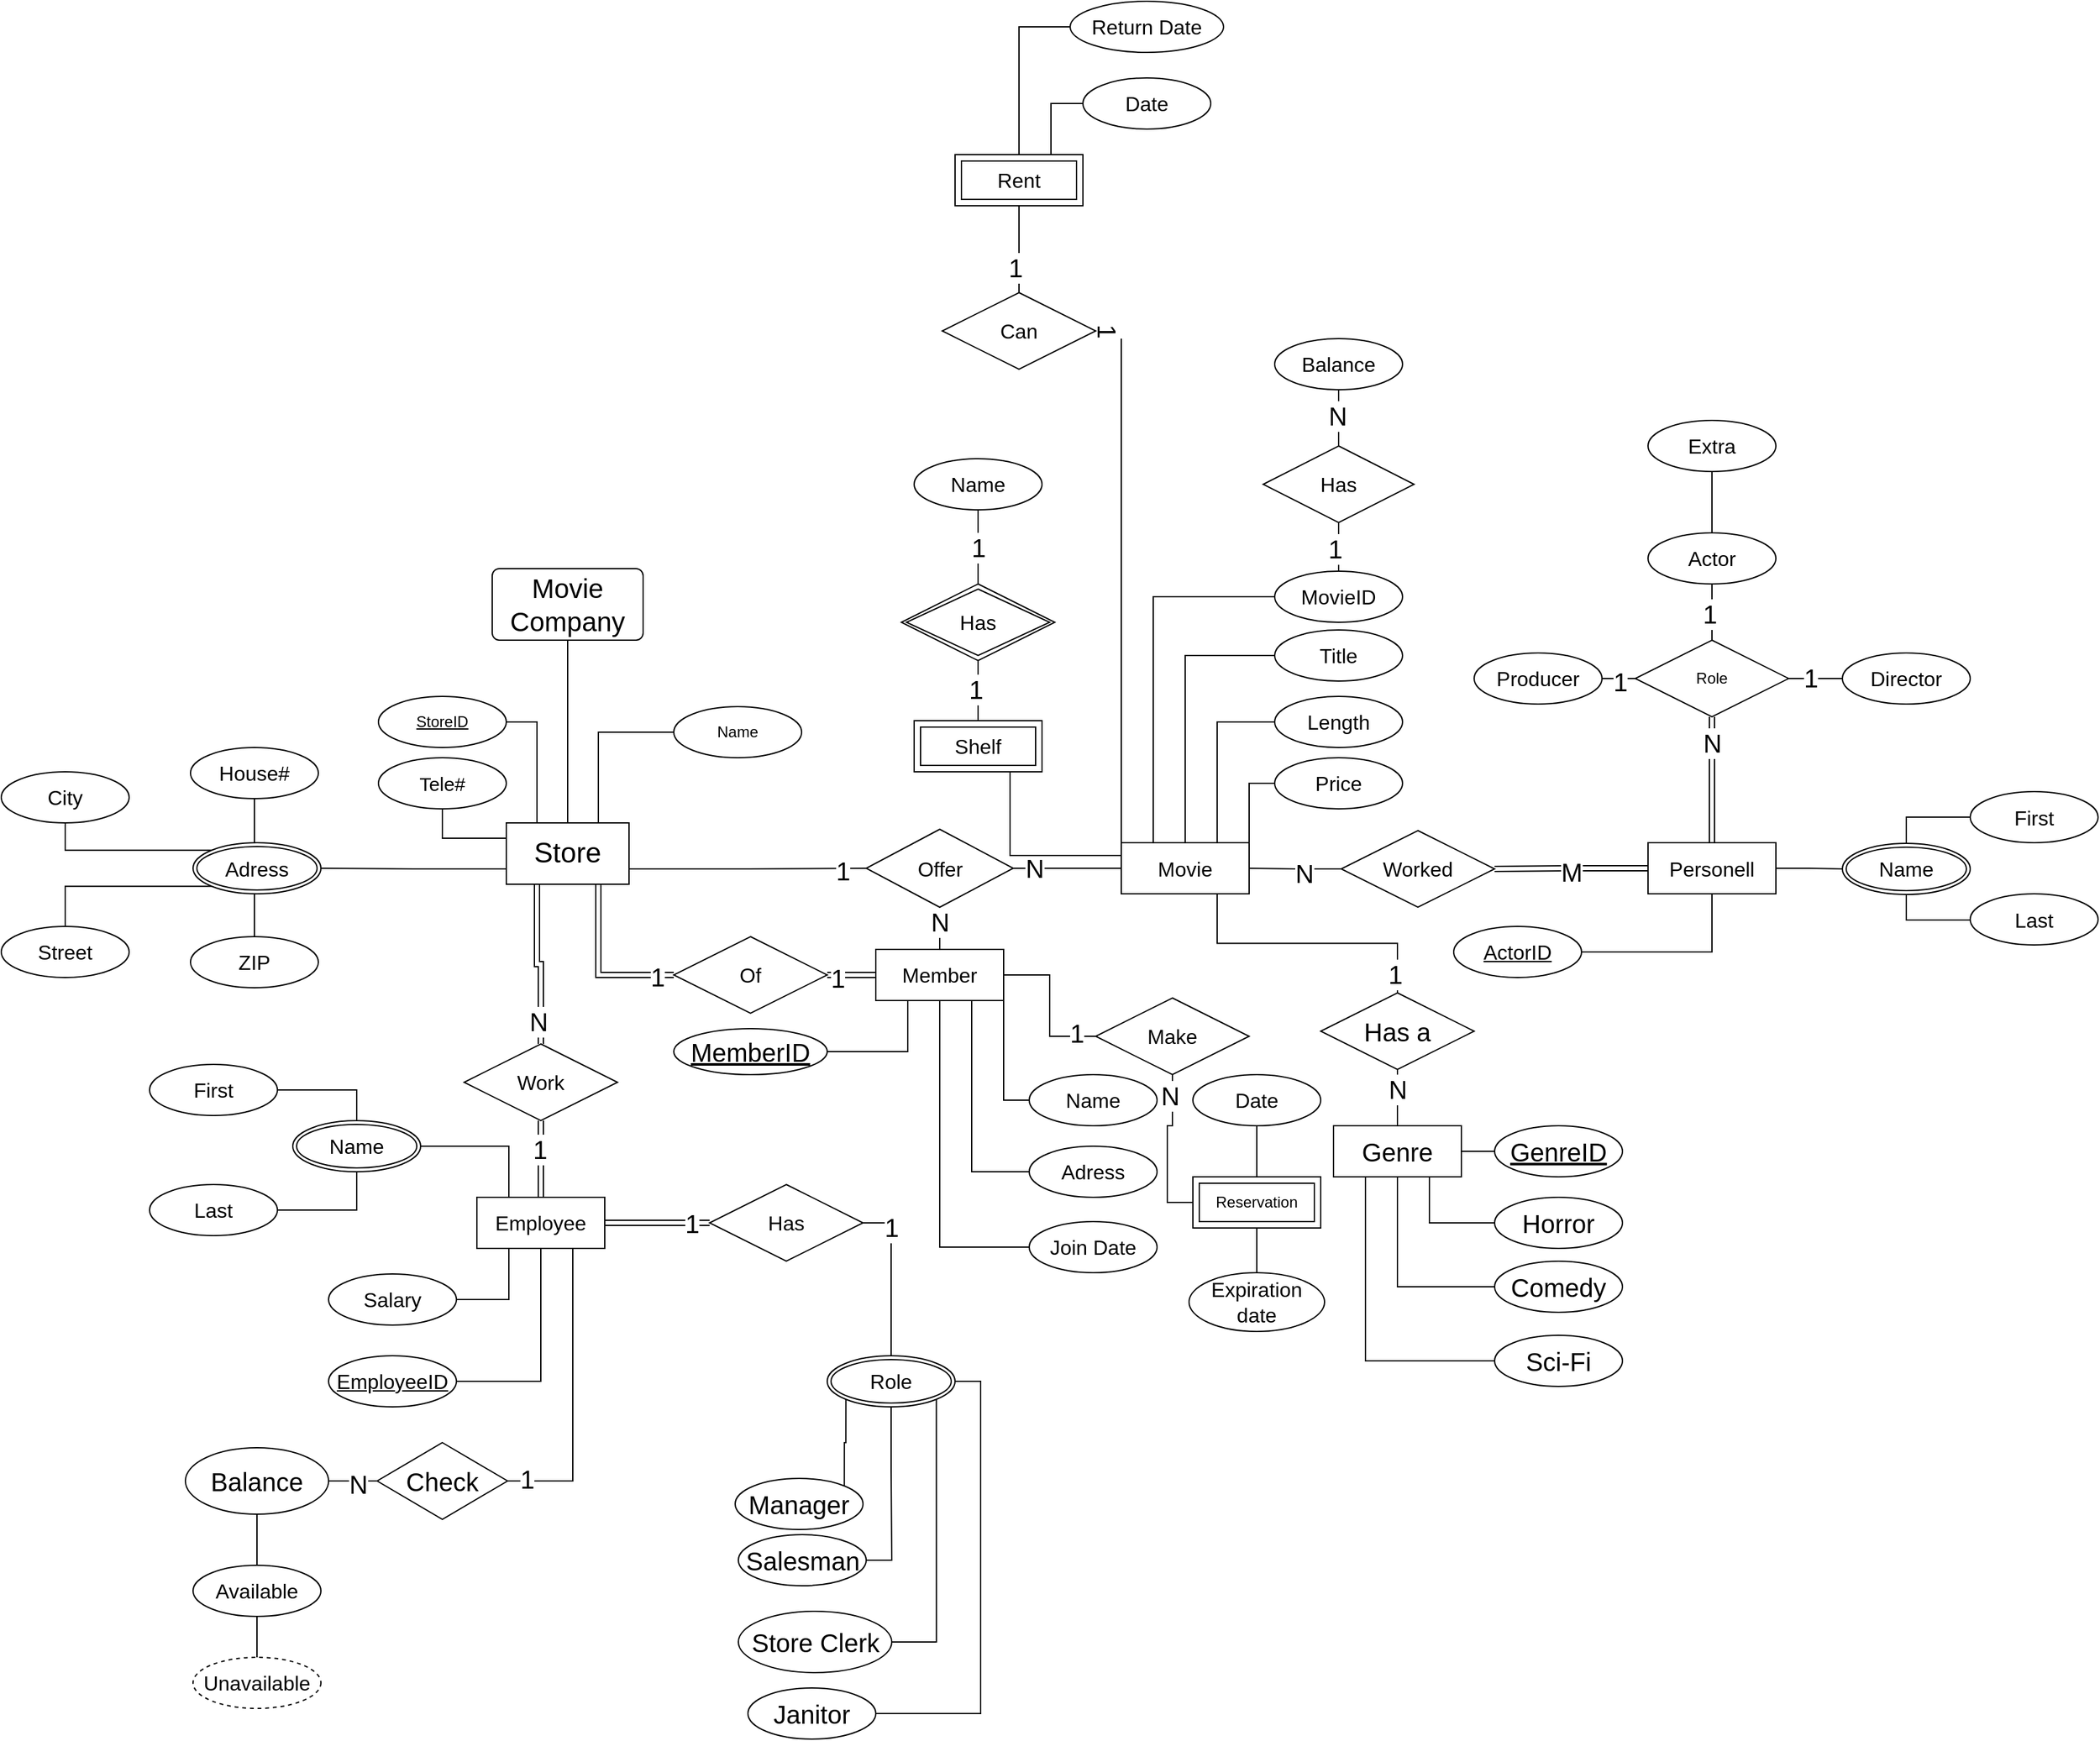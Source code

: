 <mxfile version="28.2.0">
  <diagram name="Sida-1" id="f8w5I-yGZrrWHKU5yhE_">
    <mxGraphModel dx="2564" dy="2199" grid="1" gridSize="12" guides="1" tooltips="1" connect="1" arrows="1" fold="1" page="1" pageScale="1" pageWidth="827" pageHeight="1169" math="0" shadow="0">
      <root>
        <mxCell id="0" />
        <mxCell id="1" parent="0" />
        <mxCell id="-gFtQ6SPpKlM3vbzV3f1-65" style="edgeStyle=orthogonalEdgeStyle;rounded=0;orthogonalLoop=1;jettySize=auto;html=1;exitX=0.5;exitY=1;exitDx=0;exitDy=0;entryX=0.5;entryY=0;entryDx=0;entryDy=0;endArrow=none;endFill=0;" edge="1" parent="1" source="-gFtQ6SPpKlM3vbzV3f1-1" target="-gFtQ6SPpKlM3vbzV3f1-2">
          <mxGeometry relative="1" as="geometry" />
        </mxCell>
        <mxCell id="-gFtQ6SPpKlM3vbzV3f1-1" value="&lt;font style=&quot;font-size: 21px;&quot;&gt;Movie&lt;br&gt;Company&lt;/font&gt;" style="rounded=1;arcSize=10;whiteSpace=wrap;html=1;align=center;" vertex="1" parent="1">
          <mxGeometry x="204" y="-12" width="118" height="56" as="geometry" />
        </mxCell>
        <mxCell id="-gFtQ6SPpKlM3vbzV3f1-5" style="edgeStyle=orthogonalEdgeStyle;rounded=0;orthogonalLoop=1;jettySize=auto;html=1;exitX=0.5;exitY=0;exitDx=0;exitDy=0;entryX=0.5;entryY=0;entryDx=0;entryDy=0;endArrow=none;endFill=0;" edge="1" parent="1" source="-gFtQ6SPpKlM3vbzV3f1-2" target="-gFtQ6SPpKlM3vbzV3f1-2">
          <mxGeometry relative="1" as="geometry" />
        </mxCell>
        <mxCell id="-gFtQ6SPpKlM3vbzV3f1-67" style="edgeStyle=orthogonalEdgeStyle;rounded=0;orthogonalLoop=1;jettySize=auto;html=1;exitX=0.75;exitY=0;exitDx=0;exitDy=0;entryX=0;entryY=0.5;entryDx=0;entryDy=0;endArrow=none;endFill=0;" edge="1" parent="1" source="-gFtQ6SPpKlM3vbzV3f1-2" target="-gFtQ6SPpKlM3vbzV3f1-14">
          <mxGeometry relative="1" as="geometry" />
        </mxCell>
        <mxCell id="-gFtQ6SPpKlM3vbzV3f1-71" style="edgeStyle=orthogonalEdgeStyle;rounded=0;orthogonalLoop=1;jettySize=auto;html=1;exitX=1;exitY=0.75;exitDx=0;exitDy=0;entryX=0;entryY=0.5;entryDx=0;entryDy=0;endArrow=none;endFill=0;" edge="1" parent="1" source="-gFtQ6SPpKlM3vbzV3f1-2" target="-gFtQ6SPpKlM3vbzV3f1-72">
          <mxGeometry relative="1" as="geometry">
            <mxPoint x="516" y="216.529" as="targetPoint" />
          </mxGeometry>
        </mxCell>
        <mxCell id="-gFtQ6SPpKlM3vbzV3f1-113" value="1" style="edgeLabel;html=1;align=center;verticalAlign=middle;resizable=0;points=[];fontSize=20;" vertex="1" connectable="0" parent="-gFtQ6SPpKlM3vbzV3f1-71">
          <mxGeometry x="0.524" y="-1" relative="1" as="geometry">
            <mxPoint x="26" as="offset" />
          </mxGeometry>
        </mxCell>
        <mxCell id="-gFtQ6SPpKlM3vbzV3f1-76" style="edgeStyle=orthogonalEdgeStyle;rounded=0;orthogonalLoop=1;jettySize=auto;html=1;exitX=0;exitY=0.25;exitDx=0;exitDy=0;entryX=0.5;entryY=1;entryDx=0;entryDy=0;endArrow=none;endFill=0;" edge="1" parent="1" source="-gFtQ6SPpKlM3vbzV3f1-2" target="-gFtQ6SPpKlM3vbzV3f1-7">
          <mxGeometry relative="1" as="geometry" />
        </mxCell>
        <mxCell id="-gFtQ6SPpKlM3vbzV3f1-77" style="edgeStyle=orthogonalEdgeStyle;rounded=0;orthogonalLoop=1;jettySize=auto;html=1;exitX=0.25;exitY=0;exitDx=0;exitDy=0;entryX=1;entryY=0.5;entryDx=0;entryDy=0;endArrow=none;endFill=0;" edge="1" parent="1" source="-gFtQ6SPpKlM3vbzV3f1-2" target="-gFtQ6SPpKlM3vbzV3f1-15">
          <mxGeometry relative="1" as="geometry" />
        </mxCell>
        <mxCell id="-gFtQ6SPpKlM3vbzV3f1-351" style="edgeStyle=orthogonalEdgeStyle;rounded=0;orthogonalLoop=1;jettySize=auto;html=1;exitX=0;exitY=0.75;exitDx=0;exitDy=0;entryX=1;entryY=0.5;entryDx=0;entryDy=0;endArrow=none;endFill=0;" edge="1" parent="1" source="-gFtQ6SPpKlM3vbzV3f1-2" target="-gFtQ6SPpKlM3vbzV3f1-349">
          <mxGeometry relative="1" as="geometry" />
        </mxCell>
        <mxCell id="-gFtQ6SPpKlM3vbzV3f1-2" value="&lt;font style=&quot;font-size: 22px;&quot;&gt;Store&lt;/font&gt;" style="whiteSpace=wrap;html=1;align=center;" vertex="1" parent="1">
          <mxGeometry x="215" y="187" width="96" height="48" as="geometry" />
        </mxCell>
        <mxCell id="-gFtQ6SPpKlM3vbzV3f1-7" value="&lt;font style=&quot;font-size: 15px;&quot;&gt;Tele#&lt;/font&gt;" style="ellipse;whiteSpace=wrap;html=1;align=center;" vertex="1" parent="1">
          <mxGeometry x="115" y="136" width="100" height="40" as="geometry" />
        </mxCell>
        <mxCell id="-gFtQ6SPpKlM3vbzV3f1-14" value="Name" style="ellipse;whiteSpace=wrap;html=1;align=center;" vertex="1" parent="1">
          <mxGeometry x="346" y="96" width="100" height="40" as="geometry" />
        </mxCell>
        <mxCell id="-gFtQ6SPpKlM3vbzV3f1-15" value="&lt;u&gt;StoreID&lt;/u&gt;" style="ellipse;whiteSpace=wrap;html=1;align=center;" vertex="1" parent="1">
          <mxGeometry x="115" y="88" width="100" height="40" as="geometry" />
        </mxCell>
        <mxCell id="-gFtQ6SPpKlM3vbzV3f1-18" value="&lt;font style=&quot;font-size: 16px;&quot;&gt;Street&lt;/font&gt;" style="ellipse;whiteSpace=wrap;html=1;align=center;" vertex="1" parent="1">
          <mxGeometry x="-180" y="268" width="100" height="40" as="geometry" />
        </mxCell>
        <mxCell id="-gFtQ6SPpKlM3vbzV3f1-19" value="&lt;font style=&quot;font-size: 16px;&quot;&gt;City&lt;/font&gt;" style="ellipse;whiteSpace=wrap;html=1;align=center;" vertex="1" parent="1">
          <mxGeometry x="-180" y="147" width="100" height="40" as="geometry" />
        </mxCell>
        <mxCell id="-gFtQ6SPpKlM3vbzV3f1-28" value="&lt;font style=&quot;font-size: 16px;&quot;&gt;House#&lt;/font&gt;" style="ellipse;whiteSpace=wrap;html=1;align=center;" vertex="1" parent="1">
          <mxGeometry x="-32" y="128" width="100" height="40" as="geometry" />
        </mxCell>
        <mxCell id="-gFtQ6SPpKlM3vbzV3f1-31" value="&lt;font style=&quot;font-size: 16px;&quot;&gt;ZIP&lt;/font&gt;" style="ellipse;whiteSpace=wrap;html=1;align=center;" vertex="1" parent="1">
          <mxGeometry x="-32" y="276" width="100" height="40" as="geometry" />
        </mxCell>
        <mxCell id="-gFtQ6SPpKlM3vbzV3f1-51" style="edgeStyle=orthogonalEdgeStyle;rounded=0;orthogonalLoop=1;jettySize=auto;html=1;exitX=0.5;exitY=1;exitDx=0;exitDy=0;entryX=1;entryY=0.5;entryDx=0;entryDy=0;endArrow=none;endFill=0;" edge="1" parent="1" source="-gFtQ6SPpKlM3vbzV3f1-33" target="-gFtQ6SPpKlM3vbzV3f1-38">
          <mxGeometry relative="1" as="geometry" />
        </mxCell>
        <mxCell id="-gFtQ6SPpKlM3vbzV3f1-52" style="edgeStyle=orthogonalEdgeStyle;rounded=0;orthogonalLoop=1;jettySize=auto;html=1;exitX=0.25;exitY=1;exitDx=0;exitDy=0;entryX=1;entryY=0.5;entryDx=0;entryDy=0;endArrow=none;endFill=0;" edge="1" parent="1" source="-gFtQ6SPpKlM3vbzV3f1-33" target="-gFtQ6SPpKlM3vbzV3f1-46">
          <mxGeometry relative="1" as="geometry" />
        </mxCell>
        <mxCell id="-gFtQ6SPpKlM3vbzV3f1-55" style="edgeStyle=orthogonalEdgeStyle;rounded=0;orthogonalLoop=1;jettySize=auto;html=1;exitX=0.5;exitY=0;exitDx=0;exitDy=0;entryX=0.5;entryY=1;entryDx=0;entryDy=0;endArrow=none;endFill=0;shape=link;" edge="1" parent="1" source="-gFtQ6SPpKlM3vbzV3f1-33" target="-gFtQ6SPpKlM3vbzV3f1-35">
          <mxGeometry relative="1" as="geometry" />
        </mxCell>
        <mxCell id="-gFtQ6SPpKlM3vbzV3f1-81" value="1" style="edgeLabel;html=1;align=center;verticalAlign=middle;resizable=0;points=[];fontSize=20;" vertex="1" connectable="0" parent="-gFtQ6SPpKlM3vbzV3f1-55">
          <mxGeometry x="-0.126" y="1" relative="1" as="geometry">
            <mxPoint y="-12" as="offset" />
          </mxGeometry>
        </mxCell>
        <mxCell id="-gFtQ6SPpKlM3vbzV3f1-161" style="edgeStyle=orthogonalEdgeStyle;rounded=0;orthogonalLoop=1;jettySize=auto;html=1;exitX=1;exitY=0.5;exitDx=0;exitDy=0;entryX=0;entryY=0.5;entryDx=0;entryDy=0;endArrow=none;endFill=0;shape=link;" edge="1" parent="1" source="-gFtQ6SPpKlM3vbzV3f1-33" target="-gFtQ6SPpKlM3vbzV3f1-160">
          <mxGeometry relative="1" as="geometry" />
        </mxCell>
        <mxCell id="-gFtQ6SPpKlM3vbzV3f1-162" value="1" style="edgeLabel;html=1;align=center;verticalAlign=middle;resizable=0;points=[];fontSize=20;" vertex="1" connectable="0" parent="-gFtQ6SPpKlM3vbzV3f1-161">
          <mxGeometry x="-0.138" relative="1" as="geometry">
            <mxPoint x="32" as="offset" />
          </mxGeometry>
        </mxCell>
        <mxCell id="-gFtQ6SPpKlM3vbzV3f1-275" style="edgeStyle=orthogonalEdgeStyle;rounded=0;orthogonalLoop=1;jettySize=auto;html=1;exitX=0.75;exitY=1;exitDx=0;exitDy=0;entryX=1;entryY=0.5;entryDx=0;entryDy=0;endArrow=none;endFill=0;" edge="1" parent="1" source="-gFtQ6SPpKlM3vbzV3f1-33" target="-gFtQ6SPpKlM3vbzV3f1-251">
          <mxGeometry relative="1" as="geometry" />
        </mxCell>
        <mxCell id="-gFtQ6SPpKlM3vbzV3f1-277" value="&lt;font style=&quot;font-size: 20px;&quot;&gt;1&lt;/font&gt;" style="edgeLabel;html=1;align=center;verticalAlign=middle;resizable=0;points=[];" vertex="1" connectable="0" parent="-gFtQ6SPpKlM3vbzV3f1-275">
          <mxGeometry x="0.736" y="-2" relative="1" as="geometry">
            <mxPoint x="-16" as="offset" />
          </mxGeometry>
        </mxCell>
        <mxCell id="-gFtQ6SPpKlM3vbzV3f1-363" style="edgeStyle=orthogonalEdgeStyle;rounded=0;orthogonalLoop=1;jettySize=auto;html=1;exitX=0.25;exitY=0;exitDx=0;exitDy=0;entryX=1;entryY=0.5;entryDx=0;entryDy=0;endArrow=none;endFill=0;" edge="1" parent="1" source="-gFtQ6SPpKlM3vbzV3f1-33" target="-gFtQ6SPpKlM3vbzV3f1-361">
          <mxGeometry relative="1" as="geometry" />
        </mxCell>
        <mxCell id="-gFtQ6SPpKlM3vbzV3f1-33" value="&lt;font style=&quot;font-size: 16px;&quot;&gt;Employee&lt;/font&gt;" style="whiteSpace=wrap;html=1;align=center;" vertex="1" parent="1">
          <mxGeometry x="192" y="480" width="100" height="40" as="geometry" />
        </mxCell>
        <mxCell id="-gFtQ6SPpKlM3vbzV3f1-56" style="edgeStyle=orthogonalEdgeStyle;rounded=0;orthogonalLoop=1;jettySize=auto;html=1;exitX=0.5;exitY=0;exitDx=0;exitDy=0;entryX=0.25;entryY=1;entryDx=0;entryDy=0;endArrow=none;endFill=0;shape=link;" edge="1" parent="1" source="-gFtQ6SPpKlM3vbzV3f1-35" target="-gFtQ6SPpKlM3vbzV3f1-2">
          <mxGeometry relative="1" as="geometry" />
        </mxCell>
        <mxCell id="-gFtQ6SPpKlM3vbzV3f1-80" value="&lt;font style=&quot;font-size: 20px;&quot;&gt;N&lt;/font&gt;" style="edgeLabel;html=1;align=center;verticalAlign=middle;resizable=0;points=[];" vertex="1" connectable="0" parent="-gFtQ6SPpKlM3vbzV3f1-56">
          <mxGeometry x="0.178" y="-1" relative="1" as="geometry">
            <mxPoint y="54" as="offset" />
          </mxGeometry>
        </mxCell>
        <mxCell id="-gFtQ6SPpKlM3vbzV3f1-35" value="&lt;font style=&quot;font-size: 16px;&quot;&gt;Work&lt;/font&gt;" style="shape=rhombus;perimeter=rhombusPerimeter;whiteSpace=wrap;html=1;align=center;" vertex="1" parent="1">
          <mxGeometry x="182" y="360" width="120" height="60" as="geometry" />
        </mxCell>
        <mxCell id="-gFtQ6SPpKlM3vbzV3f1-38" value="&lt;font style=&quot;font-size: 16px;&quot;&gt;&lt;u&gt;EmployeeID&lt;/u&gt;&lt;/font&gt;" style="ellipse;whiteSpace=wrap;html=1;align=center;" vertex="1" parent="1">
          <mxGeometry x="76" y="604" width="100" height="40" as="geometry" />
        </mxCell>
        <mxCell id="-gFtQ6SPpKlM3vbzV3f1-42" value="&lt;font style=&quot;font-size: 16px;&quot;&gt;First&lt;/font&gt;" style="ellipse;whiteSpace=wrap;html=1;align=center;" vertex="1" parent="1">
          <mxGeometry x="-64" y="376" width="100" height="40" as="geometry" />
        </mxCell>
        <mxCell id="-gFtQ6SPpKlM3vbzV3f1-44" value="&lt;font style=&quot;font-size: 16px;&quot;&gt;Last&lt;/font&gt;" style="ellipse;whiteSpace=wrap;html=1;align=center;" vertex="1" parent="1">
          <mxGeometry x="-64" y="470" width="100" height="40" as="geometry" />
        </mxCell>
        <mxCell id="-gFtQ6SPpKlM3vbzV3f1-46" value="&lt;font style=&quot;font-size: 16px;&quot;&gt;Salary&lt;/font&gt;" style="ellipse;whiteSpace=wrap;html=1;align=center;" vertex="1" parent="1">
          <mxGeometry x="76" y="540" width="100" height="40" as="geometry" />
        </mxCell>
        <mxCell id="-gFtQ6SPpKlM3vbzV3f1-59" style="edgeStyle=orthogonalEdgeStyle;rounded=0;orthogonalLoop=1;jettySize=auto;html=1;exitX=0;exitY=0.5;exitDx=0;exitDy=0;entryX=0.75;entryY=1;entryDx=0;entryDy=0;endArrow=none;endFill=0;shape=link;" edge="1" parent="1" source="-gFtQ6SPpKlM3vbzV3f1-57" target="-gFtQ6SPpKlM3vbzV3f1-2">
          <mxGeometry relative="1" as="geometry" />
        </mxCell>
        <mxCell id="-gFtQ6SPpKlM3vbzV3f1-63" value="1" style="edgeLabel;html=1;align=center;verticalAlign=middle;resizable=0;points=[];fontSize=20;" vertex="1" connectable="0" parent="-gFtQ6SPpKlM3vbzV3f1-59">
          <mxGeometry x="-0.798" y="1" relative="1" as="geometry">
            <mxPoint as="offset" />
          </mxGeometry>
        </mxCell>
        <mxCell id="-gFtQ6SPpKlM3vbzV3f1-57" value="&lt;font style=&quot;font-size: 16px;&quot;&gt;Of&lt;/font&gt;" style="shape=rhombus;perimeter=rhombusPerimeter;whiteSpace=wrap;html=1;align=center;" vertex="1" parent="1">
          <mxGeometry x="346" y="276" width="120" height="60" as="geometry" />
        </mxCell>
        <mxCell id="-gFtQ6SPpKlM3vbzV3f1-84" style="edgeStyle=orthogonalEdgeStyle;rounded=0;orthogonalLoop=1;jettySize=auto;html=1;exitX=0;exitY=0.5;exitDx=0;exitDy=0;entryX=1;entryY=0.5;entryDx=0;entryDy=0;endArrow=none;endFill=0;shape=link;" edge="1" parent="1" source="-gFtQ6SPpKlM3vbzV3f1-60" target="-gFtQ6SPpKlM3vbzV3f1-57">
          <mxGeometry relative="1" as="geometry" />
        </mxCell>
        <mxCell id="-gFtQ6SPpKlM3vbzV3f1-90" value="1" style="edgeLabel;html=1;align=center;verticalAlign=middle;resizable=0;points=[];fontSize=20;" vertex="1" connectable="0" parent="-gFtQ6SPpKlM3vbzV3f1-84">
          <mxGeometry x="0.64" y="2" relative="1" as="geometry">
            <mxPoint x="1" as="offset" />
          </mxGeometry>
        </mxCell>
        <mxCell id="-gFtQ6SPpKlM3vbzV3f1-292" style="edgeStyle=orthogonalEdgeStyle;rounded=0;orthogonalLoop=1;jettySize=auto;html=1;exitX=0.25;exitY=1;exitDx=0;exitDy=0;entryX=1;entryY=0.5;entryDx=0;entryDy=0;endArrow=none;endFill=0;" edge="1" parent="1" source="-gFtQ6SPpKlM3vbzV3f1-60" target="-gFtQ6SPpKlM3vbzV3f1-178">
          <mxGeometry relative="1" as="geometry" />
        </mxCell>
        <mxCell id="-gFtQ6SPpKlM3vbzV3f1-315" style="edgeStyle=orthogonalEdgeStyle;rounded=0;orthogonalLoop=1;jettySize=auto;html=1;exitX=1;exitY=0.5;exitDx=0;exitDy=0;entryX=0;entryY=0.5;entryDx=0;entryDy=0;endArrow=none;endFill=0;" edge="1" parent="1" source="-gFtQ6SPpKlM3vbzV3f1-60" target="-gFtQ6SPpKlM3vbzV3f1-300">
          <mxGeometry relative="1" as="geometry" />
        </mxCell>
        <mxCell id="-gFtQ6SPpKlM3vbzV3f1-318" value="&lt;font style=&quot;font-size: 20px;&quot;&gt;1&lt;/font&gt;" style="edgeLabel;html=1;align=center;verticalAlign=middle;resizable=0;points=[];" vertex="1" connectable="0" parent="-gFtQ6SPpKlM3vbzV3f1-315">
          <mxGeometry x="-0.18" y="3" relative="1" as="geometry">
            <mxPoint x="18" y="32" as="offset" />
          </mxGeometry>
        </mxCell>
        <mxCell id="-gFtQ6SPpKlM3vbzV3f1-324" style="edgeStyle=orthogonalEdgeStyle;rounded=0;orthogonalLoop=1;jettySize=auto;html=1;exitX=1;exitY=1;exitDx=0;exitDy=0;entryX=0;entryY=0.5;entryDx=0;entryDy=0;endArrow=none;endFill=0;" edge="1" parent="1" source="-gFtQ6SPpKlM3vbzV3f1-60" target="-gFtQ6SPpKlM3vbzV3f1-320">
          <mxGeometry relative="1" as="geometry" />
        </mxCell>
        <mxCell id="-gFtQ6SPpKlM3vbzV3f1-327" style="edgeStyle=orthogonalEdgeStyle;rounded=0;orthogonalLoop=1;jettySize=auto;html=1;exitX=0.75;exitY=1;exitDx=0;exitDy=0;entryX=0;entryY=0.5;entryDx=0;entryDy=0;endArrow=none;endFill=0;" edge="1" parent="1" source="-gFtQ6SPpKlM3vbzV3f1-60" target="-gFtQ6SPpKlM3vbzV3f1-325">
          <mxGeometry relative="1" as="geometry" />
        </mxCell>
        <mxCell id="-gFtQ6SPpKlM3vbzV3f1-329" style="edgeStyle=orthogonalEdgeStyle;rounded=0;orthogonalLoop=1;jettySize=auto;html=1;exitX=0.5;exitY=1;exitDx=0;exitDy=0;entryX=0;entryY=0.5;entryDx=0;entryDy=0;endArrow=none;endFill=0;" edge="1" parent="1" source="-gFtQ6SPpKlM3vbzV3f1-60" target="-gFtQ6SPpKlM3vbzV3f1-328">
          <mxGeometry relative="1" as="geometry" />
        </mxCell>
        <mxCell id="-gFtQ6SPpKlM3vbzV3f1-60" value="&lt;font style=&quot;font-size: 16px;&quot;&gt;Member&lt;/font&gt;" style="whiteSpace=wrap;html=1;align=center;" vertex="1" parent="1">
          <mxGeometry x="504" y="286" width="100" height="40" as="geometry" />
        </mxCell>
        <mxCell id="-gFtQ6SPpKlM3vbzV3f1-93" style="edgeStyle=orthogonalEdgeStyle;rounded=0;orthogonalLoop=1;jettySize=auto;html=1;exitX=1;exitY=0.5;exitDx=0;exitDy=0;entryX=0;entryY=0.5;entryDx=0;entryDy=0;endArrow=none;endFill=0;" edge="1" parent="1" source="-gFtQ6SPpKlM3vbzV3f1-72" target="-gFtQ6SPpKlM3vbzV3f1-73">
          <mxGeometry relative="1" as="geometry" />
        </mxCell>
        <mxCell id="-gFtQ6SPpKlM3vbzV3f1-111" value="N" style="edgeLabel;html=1;align=center;verticalAlign=middle;resizable=0;points=[];fontSize=20;" vertex="1" connectable="0" parent="-gFtQ6SPpKlM3vbzV3f1-93">
          <mxGeometry x="-0.156" y="1" relative="1" as="geometry">
            <mxPoint x="-19" as="offset" />
          </mxGeometry>
        </mxCell>
        <mxCell id="-gFtQ6SPpKlM3vbzV3f1-94" style="edgeStyle=orthogonalEdgeStyle;rounded=0;orthogonalLoop=1;jettySize=auto;html=1;exitX=0.5;exitY=1;exitDx=0;exitDy=0;entryX=0.5;entryY=0;entryDx=0;entryDy=0;endArrow=none;endFill=0;" edge="1" parent="1" source="-gFtQ6SPpKlM3vbzV3f1-72" target="-gFtQ6SPpKlM3vbzV3f1-60">
          <mxGeometry relative="1" as="geometry" />
        </mxCell>
        <mxCell id="-gFtQ6SPpKlM3vbzV3f1-112" value="N" style="edgeLabel;html=1;align=center;verticalAlign=middle;resizable=0;points=[];fontSize=20;" vertex="1" connectable="0" parent="-gFtQ6SPpKlM3vbzV3f1-94">
          <mxGeometry x="-0.847" y="1" relative="1" as="geometry">
            <mxPoint x="-1" y="8" as="offset" />
          </mxGeometry>
        </mxCell>
        <mxCell id="-gFtQ6SPpKlM3vbzV3f1-72" value="&lt;font style=&quot;font-size: 16px;&quot;&gt;Offer&lt;/font&gt;" style="shape=rhombus;perimeter=rhombusPerimeter;whiteSpace=wrap;html=1;align=center;" vertex="1" parent="1">
          <mxGeometry x="496.5" y="192" width="115" height="61" as="geometry" />
        </mxCell>
        <mxCell id="-gFtQ6SPpKlM3vbzV3f1-216" style="edgeStyle=orthogonalEdgeStyle;rounded=0;orthogonalLoop=1;jettySize=auto;html=1;exitX=1;exitY=0;exitDx=0;exitDy=0;entryX=0;entryY=0.5;entryDx=0;entryDy=0;endArrow=none;endFill=0;" edge="1" parent="1" source="-gFtQ6SPpKlM3vbzV3f1-73" target="-gFtQ6SPpKlM3vbzV3f1-208">
          <mxGeometry relative="1" as="geometry" />
        </mxCell>
        <mxCell id="-gFtQ6SPpKlM3vbzV3f1-218" style="edgeStyle=orthogonalEdgeStyle;rounded=0;orthogonalLoop=1;jettySize=auto;html=1;exitX=0.5;exitY=0;exitDx=0;exitDy=0;entryX=0;entryY=0.5;entryDx=0;entryDy=0;endArrow=none;endFill=0;" edge="1" parent="1" source="-gFtQ6SPpKlM3vbzV3f1-73" target="-gFtQ6SPpKlM3vbzV3f1-97">
          <mxGeometry relative="1" as="geometry" />
        </mxCell>
        <mxCell id="-gFtQ6SPpKlM3vbzV3f1-223" style="edgeStyle=orthogonalEdgeStyle;rounded=0;orthogonalLoop=1;jettySize=auto;html=1;exitX=0.75;exitY=0;exitDx=0;exitDy=0;entryX=0;entryY=0.5;entryDx=0;entryDy=0;endArrow=none;endFill=0;" edge="1" parent="1" source="-gFtQ6SPpKlM3vbzV3f1-73" target="-gFtQ6SPpKlM3vbzV3f1-95">
          <mxGeometry relative="1" as="geometry" />
        </mxCell>
        <mxCell id="-gFtQ6SPpKlM3vbzV3f1-224" style="edgeStyle=orthogonalEdgeStyle;rounded=0;orthogonalLoop=1;jettySize=auto;html=1;exitX=0.25;exitY=0;exitDx=0;exitDy=0;entryX=0;entryY=0.5;entryDx=0;entryDy=0;endArrow=none;endFill=0;" edge="1" parent="1" source="-gFtQ6SPpKlM3vbzV3f1-73" target="-gFtQ6SPpKlM3vbzV3f1-99">
          <mxGeometry relative="1" as="geometry" />
        </mxCell>
        <mxCell id="-gFtQ6SPpKlM3vbzV3f1-270" style="edgeStyle=orthogonalEdgeStyle;rounded=0;orthogonalLoop=1;jettySize=auto;html=1;exitX=0.75;exitY=1;exitDx=0;exitDy=0;entryX=0.5;entryY=0;entryDx=0;entryDy=0;endArrow=none;endFill=0;" edge="1" parent="1" source="-gFtQ6SPpKlM3vbzV3f1-73" target="-gFtQ6SPpKlM3vbzV3f1-200">
          <mxGeometry relative="1" as="geometry" />
        </mxCell>
        <mxCell id="-gFtQ6SPpKlM3vbzV3f1-356" value="&lt;font style=&quot;font-size: 20px;&quot;&gt;1&lt;/font&gt;" style="edgeLabel;html=1;align=center;verticalAlign=middle;resizable=0;points=[];" vertex="1" connectable="0" parent="-gFtQ6SPpKlM3vbzV3f1-270">
          <mxGeometry x="0.172" relative="1" as="geometry">
            <mxPoint x="49" y="23" as="offset" />
          </mxGeometry>
        </mxCell>
        <mxCell id="-gFtQ6SPpKlM3vbzV3f1-330" style="edgeStyle=orthogonalEdgeStyle;rounded=0;orthogonalLoop=1;jettySize=auto;html=1;exitX=0;exitY=0.25;exitDx=0;exitDy=0;entryX=0.75;entryY=1;entryDx=0;entryDy=0;endArrow=none;endFill=0;" edge="1" parent="1" source="-gFtQ6SPpKlM3vbzV3f1-73" target="-gFtQ6SPpKlM3vbzV3f1-231">
          <mxGeometry relative="1" as="geometry" />
        </mxCell>
        <mxCell id="-gFtQ6SPpKlM3vbzV3f1-334" style="edgeStyle=orthogonalEdgeStyle;rounded=0;orthogonalLoop=1;jettySize=auto;html=1;exitX=0;exitY=0;exitDx=0;exitDy=0;entryX=1;entryY=0.5;entryDx=0;entryDy=0;endArrow=none;endFill=0;" edge="1" parent="1" source="-gFtQ6SPpKlM3vbzV3f1-73" target="-gFtQ6SPpKlM3vbzV3f1-331">
          <mxGeometry relative="1" as="geometry" />
        </mxCell>
        <mxCell id="-gFtQ6SPpKlM3vbzV3f1-344" value="&lt;font style=&quot;font-size: 20px;&quot;&gt;1&lt;/font&gt;" style="edgeLabel;html=1;align=center;verticalAlign=middle;resizable=0;points=[];rotation=90;" vertex="1" connectable="0" parent="-gFtQ6SPpKlM3vbzV3f1-334">
          <mxGeometry x="0.807" y="1" relative="1" as="geometry">
            <mxPoint x="-9" y="-21" as="offset" />
          </mxGeometry>
        </mxCell>
        <mxCell id="-gFtQ6SPpKlM3vbzV3f1-73" value="&lt;font style=&quot;font-size: 16px;&quot;&gt;Movie&lt;/font&gt;" style="whiteSpace=wrap;html=1;align=center;" vertex="1" parent="1">
          <mxGeometry x="696" y="202.5" width="100" height="40" as="geometry" />
        </mxCell>
        <mxCell id="-gFtQ6SPpKlM3vbzV3f1-95" value="&lt;font style=&quot;font-size: 16px;&quot;&gt;Length&lt;/font&gt;" style="ellipse;whiteSpace=wrap;html=1;align=center;" vertex="1" parent="1">
          <mxGeometry x="816" y="88" width="100" height="40" as="geometry" />
        </mxCell>
        <mxCell id="-gFtQ6SPpKlM3vbzV3f1-97" value="&lt;font style=&quot;font-size: 16px;&quot;&gt;Title&lt;/font&gt;" style="ellipse;whiteSpace=wrap;html=1;align=center;" vertex="1" parent="1">
          <mxGeometry x="816" y="36" width="100" height="40" as="geometry" />
        </mxCell>
        <mxCell id="-gFtQ6SPpKlM3vbzV3f1-227" style="edgeStyle=orthogonalEdgeStyle;rounded=0;orthogonalLoop=1;jettySize=auto;html=1;exitX=0.5;exitY=0;exitDx=0;exitDy=0;entryX=0.5;entryY=1;entryDx=0;entryDy=0;endArrow=none;endFill=0;" edge="1" parent="1" source="-gFtQ6SPpKlM3vbzV3f1-99" target="-gFtQ6SPpKlM3vbzV3f1-226">
          <mxGeometry relative="1" as="geometry" />
        </mxCell>
        <mxCell id="-gFtQ6SPpKlM3vbzV3f1-229" value="&lt;font style=&quot;font-size: 20px;&quot;&gt;1&lt;/font&gt;" style="edgeLabel;html=1;align=center;verticalAlign=middle;resizable=0;points=[];" vertex="1" connectable="0" parent="-gFtQ6SPpKlM3vbzV3f1-227">
          <mxGeometry x="-0.053" y="3" relative="1" as="geometry">
            <mxPoint as="offset" />
          </mxGeometry>
        </mxCell>
        <mxCell id="-gFtQ6SPpKlM3vbzV3f1-99" value="&lt;font style=&quot;font-size: 16px;&quot;&gt;MovieID&lt;/font&gt;" style="ellipse;whiteSpace=wrap;html=1;align=center;" vertex="1" parent="1">
          <mxGeometry x="816" y="-10" width="100" height="40" as="geometry" />
        </mxCell>
        <mxCell id="-gFtQ6SPpKlM3vbzV3f1-104" style="edgeStyle=orthogonalEdgeStyle;rounded=0;orthogonalLoop=1;jettySize=auto;html=1;exitX=0;exitY=0.5;exitDx=0;exitDy=0;entryX=1;entryY=0.5;entryDx=0;entryDy=0;endArrow=none;endFill=0;" edge="1" parent="1" source="-gFtQ6SPpKlM3vbzV3f1-103" target="-gFtQ6SPpKlM3vbzV3f1-73">
          <mxGeometry relative="1" as="geometry" />
        </mxCell>
        <mxCell id="-gFtQ6SPpKlM3vbzV3f1-109" value="N" style="edgeLabel;html=1;align=center;verticalAlign=middle;resizable=0;points=[];fontSize=20;" vertex="1" connectable="0" parent="-gFtQ6SPpKlM3vbzV3f1-104">
          <mxGeometry x="-0.234" y="3" relative="1" as="geometry">
            <mxPoint x="-1" as="offset" />
          </mxGeometry>
        </mxCell>
        <mxCell id="-gFtQ6SPpKlM3vbzV3f1-103" value="&lt;font style=&quot;font-size: 16px;&quot;&gt;Worked&lt;/font&gt;" style="shape=rhombus;perimeter=rhombusPerimeter;whiteSpace=wrap;html=1;align=center;" vertex="1" parent="1">
          <mxGeometry x="868" y="193" width="120" height="60" as="geometry" />
        </mxCell>
        <mxCell id="-gFtQ6SPpKlM3vbzV3f1-107" style="edgeStyle=orthogonalEdgeStyle;rounded=0;orthogonalLoop=1;jettySize=auto;html=1;exitX=0;exitY=0.5;exitDx=0;exitDy=0;entryX=1;entryY=0.5;entryDx=0;entryDy=0;endArrow=none;endFill=0;shape=link;" edge="1" parent="1" source="-gFtQ6SPpKlM3vbzV3f1-106" target="-gFtQ6SPpKlM3vbzV3f1-103">
          <mxGeometry relative="1" as="geometry" />
        </mxCell>
        <mxCell id="-gFtQ6SPpKlM3vbzV3f1-150" value="M" style="edgeLabel;html=1;align=center;verticalAlign=middle;resizable=0;points=[];fontSize=20;" vertex="1" connectable="0" parent="-gFtQ6SPpKlM3vbzV3f1-107">
          <mxGeometry x="-0.016" y="2" relative="1" as="geometry">
            <mxPoint x="-1" as="offset" />
          </mxGeometry>
        </mxCell>
        <mxCell id="-gFtQ6SPpKlM3vbzV3f1-118" style="edgeStyle=orthogonalEdgeStyle;rounded=0;orthogonalLoop=1;jettySize=auto;html=1;exitX=0.5;exitY=1;exitDx=0;exitDy=0;entryX=1;entryY=0.5;entryDx=0;entryDy=0;endArrow=none;endFill=0;" edge="1" parent="1" source="-gFtQ6SPpKlM3vbzV3f1-106" target="-gFtQ6SPpKlM3vbzV3f1-117">
          <mxGeometry relative="1" as="geometry" />
        </mxCell>
        <mxCell id="-gFtQ6SPpKlM3vbzV3f1-367" style="edgeStyle=orthogonalEdgeStyle;rounded=0;orthogonalLoop=1;jettySize=auto;html=1;exitX=1;exitY=0.5;exitDx=0;exitDy=0;entryX=0;entryY=0.5;entryDx=0;entryDy=0;endArrow=none;endFill=0;" edge="1" parent="1" source="-gFtQ6SPpKlM3vbzV3f1-106" target="-gFtQ6SPpKlM3vbzV3f1-366">
          <mxGeometry relative="1" as="geometry" />
        </mxCell>
        <mxCell id="-gFtQ6SPpKlM3vbzV3f1-106" value="&lt;font style=&quot;font-size: 16px;&quot;&gt;Personell&lt;/font&gt;" style="whiteSpace=wrap;html=1;align=center;" vertex="1" parent="1">
          <mxGeometry x="1108" y="202.5" width="100" height="40" as="geometry" />
        </mxCell>
        <mxCell id="-gFtQ6SPpKlM3vbzV3f1-348" style="edgeStyle=orthogonalEdgeStyle;rounded=0;orthogonalLoop=1;jettySize=auto;html=1;exitX=0.5;exitY=0;exitDx=0;exitDy=0;entryX=0.5;entryY=1;entryDx=0;entryDy=0;endArrow=none;endFill=0;" edge="1" parent="1" source="-gFtQ6SPpKlM3vbzV3f1-114" target="-gFtQ6SPpKlM3vbzV3f1-347">
          <mxGeometry relative="1" as="geometry" />
        </mxCell>
        <mxCell id="-gFtQ6SPpKlM3vbzV3f1-114" value="&lt;font style=&quot;font-size: 16px;&quot;&gt;Actor&lt;/font&gt;" style="ellipse;whiteSpace=wrap;html=1;align=center;" vertex="1" parent="1">
          <mxGeometry x="1108" y="-40" width="100" height="40" as="geometry" />
        </mxCell>
        <mxCell id="-gFtQ6SPpKlM3vbzV3f1-115" value="&lt;font style=&quot;font-size: 16px;&quot;&gt;Director&lt;/font&gt;" style="ellipse;whiteSpace=wrap;html=1;align=center;" vertex="1" parent="1">
          <mxGeometry x="1260" y="54" width="100" height="40" as="geometry" />
        </mxCell>
        <mxCell id="-gFtQ6SPpKlM3vbzV3f1-116" value="&lt;font style=&quot;font-size: 16px;&quot;&gt;Producer&lt;/font&gt;" style="ellipse;whiteSpace=wrap;html=1;align=center;" vertex="1" parent="1">
          <mxGeometry x="972" y="54" width="100" height="40" as="geometry" />
        </mxCell>
        <mxCell id="-gFtQ6SPpKlM3vbzV3f1-117" value="&lt;font style=&quot;font-size: 16px;&quot;&gt;&lt;u&gt;ActorID&lt;/u&gt;&lt;/font&gt;" style="ellipse;whiteSpace=wrap;html=1;align=center;" vertex="1" parent="1">
          <mxGeometry x="956" y="268" width="100" height="40" as="geometry" />
        </mxCell>
        <mxCell id="-gFtQ6SPpKlM3vbzV3f1-141" value="" style="edgeStyle=orthogonalEdgeStyle;rounded=0;orthogonalLoop=1;jettySize=auto;html=1;exitX=0.5;exitY=0;exitDx=0;exitDy=0;endArrow=none;endFill=0;shape=link;" edge="1" parent="1" source="-gFtQ6SPpKlM3vbzV3f1-106" target="-gFtQ6SPpKlM3vbzV3f1-140">
          <mxGeometry relative="1" as="geometry">
            <mxPoint x="1106" y="197" as="sourcePoint" />
            <mxPoint x="1106" y="96" as="targetPoint" />
          </mxGeometry>
        </mxCell>
        <mxCell id="-gFtQ6SPpKlM3vbzV3f1-159" value="N" style="edgeLabel;html=1;align=center;verticalAlign=middle;resizable=0;points=[];fontSize=20;" vertex="1" connectable="0" parent="-gFtQ6SPpKlM3vbzV3f1-141">
          <mxGeometry x="0.191" relative="1" as="geometry">
            <mxPoint y="-20" as="offset" />
          </mxGeometry>
        </mxCell>
        <mxCell id="-gFtQ6SPpKlM3vbzV3f1-145" style="edgeStyle=orthogonalEdgeStyle;rounded=0;orthogonalLoop=1;jettySize=auto;html=1;exitX=0;exitY=0.5;exitDx=0;exitDy=0;entryX=1;entryY=0.5;entryDx=0;entryDy=0;endArrow=none;endFill=0;" edge="1" parent="1" source="-gFtQ6SPpKlM3vbzV3f1-140" target="-gFtQ6SPpKlM3vbzV3f1-116">
          <mxGeometry relative="1" as="geometry" />
        </mxCell>
        <mxCell id="-gFtQ6SPpKlM3vbzV3f1-158" value="1" style="edgeLabel;html=1;align=center;verticalAlign=middle;resizable=0;points=[];fontSize=20;" vertex="1" connectable="0" parent="-gFtQ6SPpKlM3vbzV3f1-145">
          <mxGeometry x="-0.061" y="2" relative="1" as="geometry">
            <mxPoint as="offset" />
          </mxGeometry>
        </mxCell>
        <mxCell id="-gFtQ6SPpKlM3vbzV3f1-146" style="edgeStyle=orthogonalEdgeStyle;rounded=0;orthogonalLoop=1;jettySize=auto;html=1;exitX=1;exitY=0.5;exitDx=0;exitDy=0;entryX=0;entryY=0.5;entryDx=0;entryDy=0;endArrow=none;endFill=0;" edge="1" parent="1" source="-gFtQ6SPpKlM3vbzV3f1-140" target="-gFtQ6SPpKlM3vbzV3f1-115">
          <mxGeometry relative="1" as="geometry" />
        </mxCell>
        <mxCell id="-gFtQ6SPpKlM3vbzV3f1-157" value="1" style="edgeLabel;html=1;align=center;verticalAlign=middle;resizable=0;points=[];fontSize=20;" vertex="1" connectable="0" parent="-gFtQ6SPpKlM3vbzV3f1-146">
          <mxGeometry x="-0.179" y="1" relative="1" as="geometry">
            <mxPoint as="offset" />
          </mxGeometry>
        </mxCell>
        <mxCell id="-gFtQ6SPpKlM3vbzV3f1-147" style="edgeStyle=orthogonalEdgeStyle;rounded=0;orthogonalLoop=1;jettySize=auto;html=1;exitX=0.5;exitY=0;exitDx=0;exitDy=0;entryX=0.5;entryY=1;entryDx=0;entryDy=0;endArrow=none;endFill=0;" edge="1" parent="1" source="-gFtQ6SPpKlM3vbzV3f1-140" target="-gFtQ6SPpKlM3vbzV3f1-114">
          <mxGeometry relative="1" as="geometry" />
        </mxCell>
        <mxCell id="-gFtQ6SPpKlM3vbzV3f1-156" value="1" style="edgeLabel;html=1;align=center;verticalAlign=middle;resizable=0;points=[];fontSize=20;" vertex="1" connectable="0" parent="-gFtQ6SPpKlM3vbzV3f1-147">
          <mxGeometry x="-0.043" y="2" relative="1" as="geometry">
            <mxPoint as="offset" />
          </mxGeometry>
        </mxCell>
        <mxCell id="-gFtQ6SPpKlM3vbzV3f1-140" value="Role" style="shape=rhombus;perimeter=rhombusPerimeter;whiteSpace=wrap;html=1;align=center;" vertex="1" parent="1">
          <mxGeometry x="1098" y="44" width="120" height="60" as="geometry" />
        </mxCell>
        <mxCell id="-gFtQ6SPpKlM3vbzV3f1-287" style="edgeStyle=orthogonalEdgeStyle;rounded=0;orthogonalLoop=1;jettySize=auto;html=1;exitX=1;exitY=0.5;exitDx=0;exitDy=0;entryX=0.5;entryY=0;entryDx=0;entryDy=0;endArrow=none;endFill=0;" edge="1" parent="1" source="-gFtQ6SPpKlM3vbzV3f1-160" target="-gFtQ6SPpKlM3vbzV3f1-372">
          <mxGeometry relative="1" as="geometry" />
        </mxCell>
        <mxCell id="-gFtQ6SPpKlM3vbzV3f1-291" value="&lt;font style=&quot;font-size: 20px;&quot;&gt;1&lt;/font&gt;" style="edgeLabel;html=1;align=center;verticalAlign=middle;resizable=0;points=[];" vertex="1" connectable="0" parent="-gFtQ6SPpKlM3vbzV3f1-287">
          <mxGeometry x="-0.642" y="1" relative="1" as="geometry">
            <mxPoint x="-1" y="2" as="offset" />
          </mxGeometry>
        </mxCell>
        <mxCell id="-gFtQ6SPpKlM3vbzV3f1-160" value="&lt;font style=&quot;font-size: 16px;&quot;&gt;Has&lt;/font&gt;" style="shape=rhombus;perimeter=rhombusPerimeter;whiteSpace=wrap;html=1;align=center;" vertex="1" parent="1">
          <mxGeometry x="374" y="470" width="120" height="60" as="geometry" />
        </mxCell>
        <mxCell id="-gFtQ6SPpKlM3vbzV3f1-163" value="&lt;font style=&quot;font-size: 20px;&quot;&gt;Manager&lt;/font&gt;" style="ellipse;whiteSpace=wrap;html=1;align=center;" vertex="1" parent="1">
          <mxGeometry x="394" y="700" width="100" height="40" as="geometry" />
        </mxCell>
        <mxCell id="-gFtQ6SPpKlM3vbzV3f1-165" value="&lt;font style=&quot;font-size: 20px;&quot;&gt;Salesman&lt;/font&gt;" style="ellipse;whiteSpace=wrap;html=1;align=center;" vertex="1" parent="1">
          <mxGeometry x="396.5" y="744" width="100" height="40" as="geometry" />
        </mxCell>
        <mxCell id="-gFtQ6SPpKlM3vbzV3f1-167" value="&lt;font style=&quot;font-size: 20px;&quot;&gt;Janitor&lt;/font&gt;" style="ellipse;whiteSpace=wrap;html=1;align=center;" vertex="1" parent="1">
          <mxGeometry x="404" y="864" width="100" height="40" as="geometry" />
        </mxCell>
        <mxCell id="-gFtQ6SPpKlM3vbzV3f1-171" value="&lt;font style=&quot;font-size: 20px;&quot;&gt;Store Clerk&lt;/font&gt;" style="ellipse;whiteSpace=wrap;html=1;align=center;" vertex="1" parent="1">
          <mxGeometry x="396.5" y="804" width="120" height="48" as="geometry" />
        </mxCell>
        <mxCell id="-gFtQ6SPpKlM3vbzV3f1-178" value="&lt;font style=&quot;font-size: 20px;&quot;&gt;&lt;u&gt;MemberID&lt;/u&gt;&lt;/font&gt;" style="ellipse;whiteSpace=wrap;html=1;align=center;" vertex="1" parent="1">
          <mxGeometry x="346" y="348" width="120" height="36" as="geometry" />
        </mxCell>
        <mxCell id="-gFtQ6SPpKlM3vbzV3f1-186" value="&lt;font style=&quot;font-size: 20px;&quot;&gt;&lt;u&gt;GenreID&lt;/u&gt;&lt;/font&gt;" style="ellipse;whiteSpace=wrap;html=1;align=center;" vertex="1" parent="1">
          <mxGeometry x="988" y="424" width="100" height="40" as="geometry" />
        </mxCell>
        <mxCell id="-gFtQ6SPpKlM3vbzV3f1-193" style="edgeStyle=orthogonalEdgeStyle;rounded=0;orthogonalLoop=1;jettySize=auto;html=1;exitX=1;exitY=0.5;exitDx=0;exitDy=0;entryX=0;entryY=0.5;entryDx=0;entryDy=0;endArrow=none;endFill=0;" edge="1" parent="1" source="-gFtQ6SPpKlM3vbzV3f1-191" target="-gFtQ6SPpKlM3vbzV3f1-186">
          <mxGeometry relative="1" as="geometry" />
        </mxCell>
        <mxCell id="-gFtQ6SPpKlM3vbzV3f1-195" style="edgeStyle=orthogonalEdgeStyle;rounded=0;orthogonalLoop=1;jettySize=auto;html=1;exitX=0.75;exitY=1;exitDx=0;exitDy=0;entryX=0;entryY=0.5;entryDx=0;entryDy=0;endArrow=none;endFill=0;" edge="1" parent="1" source="-gFtQ6SPpKlM3vbzV3f1-191" target="-gFtQ6SPpKlM3vbzV3f1-194">
          <mxGeometry relative="1" as="geometry" />
        </mxCell>
        <mxCell id="-gFtQ6SPpKlM3vbzV3f1-197" style="edgeStyle=orthogonalEdgeStyle;rounded=0;orthogonalLoop=1;jettySize=auto;html=1;exitX=0.5;exitY=1;exitDx=0;exitDy=0;entryX=0;entryY=0.5;entryDx=0;entryDy=0;endArrow=none;endFill=0;" edge="1" parent="1" source="-gFtQ6SPpKlM3vbzV3f1-191" target="-gFtQ6SPpKlM3vbzV3f1-196">
          <mxGeometry relative="1" as="geometry" />
        </mxCell>
        <mxCell id="-gFtQ6SPpKlM3vbzV3f1-199" style="edgeStyle=orthogonalEdgeStyle;rounded=0;orthogonalLoop=1;jettySize=auto;html=1;exitX=0.25;exitY=1;exitDx=0;exitDy=0;entryX=0;entryY=0.5;entryDx=0;entryDy=0;endArrow=none;endFill=0;" edge="1" parent="1" source="-gFtQ6SPpKlM3vbzV3f1-191" target="-gFtQ6SPpKlM3vbzV3f1-198">
          <mxGeometry relative="1" as="geometry" />
        </mxCell>
        <mxCell id="-gFtQ6SPpKlM3vbzV3f1-191" value="&lt;font style=&quot;font-size: 20px;&quot;&gt;Genre&lt;/font&gt;" style="whiteSpace=wrap;html=1;align=center;" vertex="1" parent="1">
          <mxGeometry x="862" y="424" width="100" height="40" as="geometry" />
        </mxCell>
        <mxCell id="-gFtQ6SPpKlM3vbzV3f1-194" value="&lt;font style=&quot;font-size: 20px;&quot;&gt;Horror&lt;/font&gt;" style="ellipse;whiteSpace=wrap;html=1;align=center;" vertex="1" parent="1">
          <mxGeometry x="988" y="480" width="100" height="40" as="geometry" />
        </mxCell>
        <mxCell id="-gFtQ6SPpKlM3vbzV3f1-196" value="&lt;font style=&quot;font-size: 20px;&quot;&gt;Comedy&lt;/font&gt;" style="ellipse;whiteSpace=wrap;html=1;align=center;" vertex="1" parent="1">
          <mxGeometry x="988" y="530" width="100" height="40" as="geometry" />
        </mxCell>
        <mxCell id="-gFtQ6SPpKlM3vbzV3f1-198" value="&lt;font style=&quot;font-size: 20px;&quot;&gt;Sci-Fi&lt;/font&gt;" style="ellipse;whiteSpace=wrap;html=1;align=center;" vertex="1" parent="1">
          <mxGeometry x="988" y="588" width="100" height="40" as="geometry" />
        </mxCell>
        <mxCell id="-gFtQ6SPpKlM3vbzV3f1-272" style="edgeStyle=orthogonalEdgeStyle;rounded=0;orthogonalLoop=1;jettySize=auto;html=1;exitX=0.5;exitY=1;exitDx=0;exitDy=0;entryX=0.5;entryY=0;entryDx=0;entryDy=0;endArrow=none;endFill=0;" edge="1" parent="1" source="-gFtQ6SPpKlM3vbzV3f1-200" target="-gFtQ6SPpKlM3vbzV3f1-191">
          <mxGeometry relative="1" as="geometry" />
        </mxCell>
        <mxCell id="-gFtQ6SPpKlM3vbzV3f1-357" value="&lt;font style=&quot;font-size: 20px;&quot;&gt;N&lt;/font&gt;" style="edgeLabel;html=1;align=center;verticalAlign=middle;resizable=0;points=[];" vertex="1" connectable="0" parent="-gFtQ6SPpKlM3vbzV3f1-272">
          <mxGeometry x="-0.026" y="3" relative="1" as="geometry">
            <mxPoint x="-3" y="-7" as="offset" />
          </mxGeometry>
        </mxCell>
        <mxCell id="-gFtQ6SPpKlM3vbzV3f1-200" value="&lt;font style=&quot;font-size: 20px;&quot;&gt;Has a&lt;/font&gt;" style="shape=rhombus;perimeter=rhombusPerimeter;whiteSpace=wrap;html=1;align=center;" vertex="1" parent="1">
          <mxGeometry x="852" y="320" width="120" height="60" as="geometry" />
        </mxCell>
        <mxCell id="-gFtQ6SPpKlM3vbzV3f1-208" value="&lt;font style=&quot;font-size: 16px;&quot;&gt;Price&lt;/font&gt;" style="ellipse;whiteSpace=wrap;html=1;align=center;" vertex="1" parent="1">
          <mxGeometry x="816" y="136" width="100" height="40" as="geometry" />
        </mxCell>
        <mxCell id="-gFtQ6SPpKlM3vbzV3f1-220" value="&lt;font style=&quot;font-size: 16px;&quot;&gt;Balance&lt;/font&gt;" style="ellipse;whiteSpace=wrap;html=1;align=center;" vertex="1" parent="1">
          <mxGeometry x="816" y="-192" width="100" height="40" as="geometry" />
        </mxCell>
        <mxCell id="-gFtQ6SPpKlM3vbzV3f1-228" style="edgeStyle=orthogonalEdgeStyle;rounded=0;orthogonalLoop=1;jettySize=auto;html=1;exitX=0.5;exitY=0;exitDx=0;exitDy=0;entryX=0.5;entryY=1;entryDx=0;entryDy=0;endArrow=none;endFill=0;" edge="1" parent="1" source="-gFtQ6SPpKlM3vbzV3f1-226" target="-gFtQ6SPpKlM3vbzV3f1-220">
          <mxGeometry relative="1" as="geometry" />
        </mxCell>
        <mxCell id="-gFtQ6SPpKlM3vbzV3f1-230" value="&lt;font style=&quot;font-size: 20px;&quot;&gt;N&lt;/font&gt;" style="edgeLabel;html=1;align=center;verticalAlign=middle;resizable=0;points=[];" vertex="1" connectable="0" parent="-gFtQ6SPpKlM3vbzV3f1-228">
          <mxGeometry x="0.103" y="1" relative="1" as="geometry">
            <mxPoint as="offset" />
          </mxGeometry>
        </mxCell>
        <mxCell id="-gFtQ6SPpKlM3vbzV3f1-226" value="&lt;font style=&quot;font-size: 16px;&quot;&gt;Has&lt;/font&gt;" style="shape=rhombus;perimeter=rhombusPerimeter;whiteSpace=wrap;html=1;align=center;" vertex="1" parent="1">
          <mxGeometry x="807" y="-108" width="118" height="60" as="geometry" />
        </mxCell>
        <mxCell id="-gFtQ6SPpKlM3vbzV3f1-246" style="edgeStyle=orthogonalEdgeStyle;rounded=0;orthogonalLoop=1;jettySize=auto;html=1;exitX=0.5;exitY=0;exitDx=0;exitDy=0;entryX=0.5;entryY=1;entryDx=0;entryDy=0;endArrow=none;endFill=0;" edge="1" parent="1" source="-gFtQ6SPpKlM3vbzV3f1-231" target="-gFtQ6SPpKlM3vbzV3f1-237">
          <mxGeometry relative="1" as="geometry" />
        </mxCell>
        <mxCell id="-gFtQ6SPpKlM3vbzV3f1-248" value="&lt;font style=&quot;font-size: 20px;&quot;&gt;1&lt;/font&gt;" style="edgeLabel;html=1;align=center;verticalAlign=middle;resizable=0;points=[];" vertex="1" connectable="0" parent="-gFtQ6SPpKlM3vbzV3f1-246">
          <mxGeometry x="0.059" y="2" relative="1" as="geometry">
            <mxPoint as="offset" />
          </mxGeometry>
        </mxCell>
        <mxCell id="-gFtQ6SPpKlM3vbzV3f1-231" value="&lt;font style=&quot;font-size: 16px;&quot;&gt;Shelf&lt;/font&gt;" style="shape=ext;margin=3;double=1;whiteSpace=wrap;html=1;align=center;" vertex="1" parent="1">
          <mxGeometry x="534" y="107" width="100" height="40" as="geometry" />
        </mxCell>
        <mxCell id="-gFtQ6SPpKlM3vbzV3f1-247" style="edgeStyle=orthogonalEdgeStyle;rounded=0;orthogonalLoop=1;jettySize=auto;html=1;exitX=0.5;exitY=0;exitDx=0;exitDy=0;entryX=0.5;entryY=1;entryDx=0;entryDy=0;endArrow=none;endFill=0;" edge="1" parent="1" source="-gFtQ6SPpKlM3vbzV3f1-237" target="-gFtQ6SPpKlM3vbzV3f1-358">
          <mxGeometry relative="1" as="geometry">
            <mxPoint x="584" y="-48" as="targetPoint" />
          </mxGeometry>
        </mxCell>
        <mxCell id="-gFtQ6SPpKlM3vbzV3f1-249" value="&lt;font style=&quot;font-size: 20px;&quot;&gt;1&lt;/font&gt;" style="edgeLabel;html=1;align=center;verticalAlign=middle;resizable=0;points=[];" vertex="1" connectable="0" parent="-gFtQ6SPpKlM3vbzV3f1-247">
          <mxGeometry relative="1" as="geometry">
            <mxPoint as="offset" />
          </mxGeometry>
        </mxCell>
        <mxCell id="-gFtQ6SPpKlM3vbzV3f1-237" value="&lt;font style=&quot;font-size: 16px;&quot;&gt;Has&lt;/font&gt;" style="shape=rhombus;double=1;perimeter=rhombusPerimeter;whiteSpace=wrap;html=1;align=center;" vertex="1" parent="1">
          <mxGeometry x="524" width="120" height="60" as="geometry" />
        </mxCell>
        <mxCell id="-gFtQ6SPpKlM3vbzV3f1-280" style="edgeStyle=orthogonalEdgeStyle;rounded=0;orthogonalLoop=1;jettySize=auto;html=1;exitX=0.5;exitY=1;exitDx=0;exitDy=0;entryX=0.5;entryY=0;entryDx=0;entryDy=0;endArrow=none;endFill=0;" edge="1" parent="1" source="-gFtQ6SPpKlM3vbzV3f1-250" target="-gFtQ6SPpKlM3vbzV3f1-265">
          <mxGeometry relative="1" as="geometry" />
        </mxCell>
        <mxCell id="-gFtQ6SPpKlM3vbzV3f1-250" value="&lt;font style=&quot;font-size: 20px;&quot;&gt;Balance&lt;/font&gt;" style="ellipse;whiteSpace=wrap;html=1;align=center;" vertex="1" parent="1">
          <mxGeometry x="-36" y="676" width="112" height="52" as="geometry" />
        </mxCell>
        <mxCell id="-gFtQ6SPpKlM3vbzV3f1-276" style="edgeStyle=orthogonalEdgeStyle;rounded=0;orthogonalLoop=1;jettySize=auto;html=1;exitX=0;exitY=0.5;exitDx=0;exitDy=0;entryX=1;entryY=0.5;entryDx=0;entryDy=0;endArrow=none;endFill=0;" edge="1" parent="1" source="-gFtQ6SPpKlM3vbzV3f1-251" target="-gFtQ6SPpKlM3vbzV3f1-250">
          <mxGeometry relative="1" as="geometry" />
        </mxCell>
        <mxCell id="-gFtQ6SPpKlM3vbzV3f1-278" value="&lt;font style=&quot;font-size: 20px;&quot;&gt;N&lt;/font&gt;" style="edgeLabel;html=1;align=center;verticalAlign=middle;resizable=0;points=[];" vertex="1" connectable="0" parent="-gFtQ6SPpKlM3vbzV3f1-276">
          <mxGeometry x="-0.186" y="2" relative="1" as="geometry">
            <mxPoint as="offset" />
          </mxGeometry>
        </mxCell>
        <mxCell id="-gFtQ6SPpKlM3vbzV3f1-251" value="&lt;span style=&quot;font-size: 20px;&quot;&gt;Check&lt;/span&gt;" style="shape=rhombus;perimeter=rhombusPerimeter;whiteSpace=wrap;html=1;align=center;" vertex="1" parent="1">
          <mxGeometry x="114" y="672" width="102" height="60" as="geometry" />
        </mxCell>
        <mxCell id="-gFtQ6SPpKlM3vbzV3f1-281" style="edgeStyle=orthogonalEdgeStyle;rounded=0;orthogonalLoop=1;jettySize=auto;html=1;exitX=0.5;exitY=1;exitDx=0;exitDy=0;entryX=0.5;entryY=0;entryDx=0;entryDy=0;endArrow=none;endFill=0;" edge="1" parent="1" source="-gFtQ6SPpKlM3vbzV3f1-265" target="-gFtQ6SPpKlM3vbzV3f1-267">
          <mxGeometry relative="1" as="geometry" />
        </mxCell>
        <mxCell id="-gFtQ6SPpKlM3vbzV3f1-265" value="&lt;font style=&quot;font-size: 16px;&quot;&gt;Available&lt;/font&gt;" style="ellipse;whiteSpace=wrap;html=1;align=center;" vertex="1" parent="1">
          <mxGeometry x="-30" y="768" width="100" height="40" as="geometry" />
        </mxCell>
        <mxCell id="-gFtQ6SPpKlM3vbzV3f1-267" value="&lt;font style=&quot;font-size: 16px;&quot;&gt;Unavailable&lt;/font&gt;" style="ellipse;whiteSpace=wrap;html=1;align=center;dashed=1;" vertex="1" parent="1">
          <mxGeometry x="-30" y="840" width="100" height="40" as="geometry" />
        </mxCell>
        <mxCell id="-gFtQ6SPpKlM3vbzV3f1-316" style="edgeStyle=orthogonalEdgeStyle;rounded=0;orthogonalLoop=1;jettySize=auto;html=1;exitX=0.5;exitY=1;exitDx=0;exitDy=0;entryX=0;entryY=0.5;entryDx=0;entryDy=0;endArrow=none;endFill=0;" edge="1" parent="1" source="-gFtQ6SPpKlM3vbzV3f1-300" target="-gFtQ6SPpKlM3vbzV3f1-308">
          <mxGeometry relative="1" as="geometry" />
        </mxCell>
        <mxCell id="-gFtQ6SPpKlM3vbzV3f1-319" value="&lt;font style=&quot;font-size: 20px;&quot;&gt;N&lt;/font&gt;" style="edgeLabel;html=1;align=center;verticalAlign=middle;resizable=0;points=[];" vertex="1" connectable="0" parent="-gFtQ6SPpKlM3vbzV3f1-316">
          <mxGeometry x="-0.178" y="2" relative="1" as="geometry">
            <mxPoint y="-31" as="offset" />
          </mxGeometry>
        </mxCell>
        <mxCell id="-gFtQ6SPpKlM3vbzV3f1-300" value="&lt;span style=&quot;font-size: 16px;&quot;&gt;Make&lt;/span&gt;" style="shape=rhombus;perimeter=rhombusPerimeter;whiteSpace=wrap;html=1;align=center;" vertex="1" parent="1">
          <mxGeometry x="676" y="324" width="120" height="60" as="geometry" />
        </mxCell>
        <mxCell id="-gFtQ6SPpKlM3vbzV3f1-314" style="edgeStyle=orthogonalEdgeStyle;rounded=0;orthogonalLoop=1;jettySize=auto;html=1;exitX=0.5;exitY=1;exitDx=0;exitDy=0;entryX=0.5;entryY=0;entryDx=0;entryDy=0;endArrow=none;endFill=0;" edge="1" parent="1" source="-gFtQ6SPpKlM3vbzV3f1-308" target="-gFtQ6SPpKlM3vbzV3f1-313">
          <mxGeometry relative="1" as="geometry" />
        </mxCell>
        <mxCell id="-gFtQ6SPpKlM3vbzV3f1-317" style="edgeStyle=orthogonalEdgeStyle;rounded=0;orthogonalLoop=1;jettySize=auto;html=1;exitX=0.5;exitY=0;exitDx=0;exitDy=0;entryX=0.5;entryY=1;entryDx=0;entryDy=0;endArrow=none;endFill=0;" edge="1" parent="1" source="-gFtQ6SPpKlM3vbzV3f1-308" target="-gFtQ6SPpKlM3vbzV3f1-311">
          <mxGeometry relative="1" as="geometry" />
        </mxCell>
        <mxCell id="-gFtQ6SPpKlM3vbzV3f1-308" value="Reservation" style="shape=ext;margin=3;double=1;whiteSpace=wrap;html=1;align=center;" vertex="1" parent="1">
          <mxGeometry x="752" y="464" width="100" height="40" as="geometry" />
        </mxCell>
        <mxCell id="-gFtQ6SPpKlM3vbzV3f1-311" value="&lt;font style=&quot;font-size: 16px;&quot;&gt;Date&lt;/font&gt;" style="ellipse;whiteSpace=wrap;html=1;align=center;" vertex="1" parent="1">
          <mxGeometry x="752" y="384" width="100" height="40" as="geometry" />
        </mxCell>
        <mxCell id="-gFtQ6SPpKlM3vbzV3f1-313" value="&lt;font style=&quot;font-size: 16px;&quot;&gt;Expiration date&lt;/font&gt;" style="ellipse;whiteSpace=wrap;html=1;align=center;" vertex="1" parent="1">
          <mxGeometry x="749" y="539" width="106" height="46" as="geometry" />
        </mxCell>
        <mxCell id="-gFtQ6SPpKlM3vbzV3f1-320" value="&lt;font style=&quot;font-size: 16px;&quot;&gt;Name&lt;/font&gt;" style="ellipse;whiteSpace=wrap;html=1;align=center;" vertex="1" parent="1">
          <mxGeometry x="624" y="384" width="100" height="40" as="geometry" />
        </mxCell>
        <mxCell id="-gFtQ6SPpKlM3vbzV3f1-325" value="&lt;font style=&quot;font-size: 16px;&quot;&gt;Adress&lt;/font&gt;" style="ellipse;whiteSpace=wrap;html=1;align=center;" vertex="1" parent="1">
          <mxGeometry x="624" y="440" width="100" height="40" as="geometry" />
        </mxCell>
        <mxCell id="-gFtQ6SPpKlM3vbzV3f1-328" value="&lt;font style=&quot;font-size: 16px;&quot;&gt;Join Date&lt;/font&gt;" style="ellipse;whiteSpace=wrap;html=1;align=center;" vertex="1" parent="1">
          <mxGeometry x="624" y="499" width="100" height="40" as="geometry" />
        </mxCell>
        <mxCell id="-gFtQ6SPpKlM3vbzV3f1-337" style="edgeStyle=orthogonalEdgeStyle;rounded=0;orthogonalLoop=1;jettySize=auto;html=1;exitX=0.5;exitY=0;exitDx=0;exitDy=0;entryX=0.5;entryY=1;entryDx=0;entryDy=0;endArrow=none;endFill=0;" edge="1" parent="1" source="-gFtQ6SPpKlM3vbzV3f1-331" target="-gFtQ6SPpKlM3vbzV3f1-336">
          <mxGeometry relative="1" as="geometry" />
        </mxCell>
        <mxCell id="-gFtQ6SPpKlM3vbzV3f1-345" value="&lt;font style=&quot;font-size: 20px;&quot;&gt;1&lt;/font&gt;" style="edgeLabel;html=1;align=center;verticalAlign=middle;resizable=0;points=[];" vertex="1" connectable="0" parent="-gFtQ6SPpKlM3vbzV3f1-337">
          <mxGeometry x="-0.135" y="3" relative="1" as="geometry">
            <mxPoint y="9" as="offset" />
          </mxGeometry>
        </mxCell>
        <mxCell id="-gFtQ6SPpKlM3vbzV3f1-331" value="&lt;font style=&quot;font-size: 16px;&quot;&gt;Can&lt;/font&gt;" style="shape=rhombus;perimeter=rhombusPerimeter;whiteSpace=wrap;html=1;align=center;" vertex="1" parent="1">
          <mxGeometry x="556" y="-228" width="120" height="60" as="geometry" />
        </mxCell>
        <mxCell id="-gFtQ6SPpKlM3vbzV3f1-340" style="edgeStyle=orthogonalEdgeStyle;rounded=0;orthogonalLoop=1;jettySize=auto;html=1;exitX=0.75;exitY=0;exitDx=0;exitDy=0;entryX=0;entryY=0.5;entryDx=0;entryDy=0;endArrow=none;endFill=0;" edge="1" parent="1" source="-gFtQ6SPpKlM3vbzV3f1-336" target="-gFtQ6SPpKlM3vbzV3f1-339">
          <mxGeometry relative="1" as="geometry" />
        </mxCell>
        <mxCell id="-gFtQ6SPpKlM3vbzV3f1-342" style="edgeStyle=orthogonalEdgeStyle;rounded=0;orthogonalLoop=1;jettySize=auto;html=1;exitX=0.5;exitY=0;exitDx=0;exitDy=0;entryX=0;entryY=0.5;entryDx=0;entryDy=0;endArrow=none;endFill=0;" edge="1" parent="1" source="-gFtQ6SPpKlM3vbzV3f1-336" target="-gFtQ6SPpKlM3vbzV3f1-341">
          <mxGeometry relative="1" as="geometry" />
        </mxCell>
        <mxCell id="-gFtQ6SPpKlM3vbzV3f1-336" value="&lt;font style=&quot;font-size: 16px;&quot;&gt;Rent&lt;/font&gt;" style="shape=ext;margin=3;double=1;whiteSpace=wrap;html=1;align=center;" vertex="1" parent="1">
          <mxGeometry x="566" y="-336" width="100" height="40" as="geometry" />
        </mxCell>
        <mxCell id="-gFtQ6SPpKlM3vbzV3f1-339" value="&lt;font style=&quot;font-size: 16px;&quot;&gt;Date&lt;/font&gt;" style="ellipse;whiteSpace=wrap;html=1;align=center;" vertex="1" parent="1">
          <mxGeometry x="666" y="-396" width="100" height="40" as="geometry" />
        </mxCell>
        <mxCell id="-gFtQ6SPpKlM3vbzV3f1-341" value="&lt;font style=&quot;font-size: 16px;&quot;&gt;Return Date&lt;/font&gt;" style="ellipse;whiteSpace=wrap;html=1;align=center;" vertex="1" parent="1">
          <mxGeometry x="656" y="-456" width="120" height="40" as="geometry" />
        </mxCell>
        <mxCell id="-gFtQ6SPpKlM3vbzV3f1-347" value="&lt;font style=&quot;font-size: 16px;&quot;&gt;Extra&lt;/font&gt;" style="ellipse;whiteSpace=wrap;html=1;align=center;" vertex="1" parent="1">
          <mxGeometry x="1108" y="-128" width="100" height="40" as="geometry" />
        </mxCell>
        <mxCell id="-gFtQ6SPpKlM3vbzV3f1-352" style="edgeStyle=orthogonalEdgeStyle;rounded=0;orthogonalLoop=1;jettySize=auto;html=1;exitX=0.5;exitY=0;exitDx=0;exitDy=0;entryX=0.5;entryY=1;entryDx=0;entryDy=0;endArrow=none;endFill=0;" edge="1" parent="1" source="-gFtQ6SPpKlM3vbzV3f1-349" target="-gFtQ6SPpKlM3vbzV3f1-28">
          <mxGeometry relative="1" as="geometry" />
        </mxCell>
        <mxCell id="-gFtQ6SPpKlM3vbzV3f1-353" style="edgeStyle=orthogonalEdgeStyle;rounded=0;orthogonalLoop=1;jettySize=auto;html=1;exitX=0;exitY=0;exitDx=0;exitDy=0;entryX=0.5;entryY=1;entryDx=0;entryDy=0;endArrow=none;endFill=0;" edge="1" parent="1" source="-gFtQ6SPpKlM3vbzV3f1-349" target="-gFtQ6SPpKlM3vbzV3f1-19">
          <mxGeometry relative="1" as="geometry" />
        </mxCell>
        <mxCell id="-gFtQ6SPpKlM3vbzV3f1-354" style="edgeStyle=orthogonalEdgeStyle;rounded=0;orthogonalLoop=1;jettySize=auto;html=1;exitX=0;exitY=1;exitDx=0;exitDy=0;entryX=0.5;entryY=0;entryDx=0;entryDy=0;endArrow=none;endFill=0;" edge="1" parent="1" source="-gFtQ6SPpKlM3vbzV3f1-349" target="-gFtQ6SPpKlM3vbzV3f1-18">
          <mxGeometry relative="1" as="geometry" />
        </mxCell>
        <mxCell id="-gFtQ6SPpKlM3vbzV3f1-355" style="edgeStyle=orthogonalEdgeStyle;rounded=0;orthogonalLoop=1;jettySize=auto;html=1;exitX=0.5;exitY=1;exitDx=0;exitDy=0;entryX=0.5;entryY=0;entryDx=0;entryDy=0;endArrow=none;endFill=0;" edge="1" parent="1" source="-gFtQ6SPpKlM3vbzV3f1-349" target="-gFtQ6SPpKlM3vbzV3f1-31">
          <mxGeometry relative="1" as="geometry" />
        </mxCell>
        <mxCell id="-gFtQ6SPpKlM3vbzV3f1-349" value="&lt;font style=&quot;font-size: 16px;&quot;&gt;Adress&lt;/font&gt;" style="ellipse;shape=doubleEllipse;margin=3;whiteSpace=wrap;html=1;align=center;" vertex="1" parent="1">
          <mxGeometry x="-30" y="202.5" width="100" height="40" as="geometry" />
        </mxCell>
        <mxCell id="-gFtQ6SPpKlM3vbzV3f1-358" value="&lt;font style=&quot;font-size: 16px;&quot;&gt;Name&lt;/font&gt;" style="ellipse;whiteSpace=wrap;html=1;align=center;" vertex="1" parent="1">
          <mxGeometry x="534" y="-98" width="100" height="40" as="geometry" />
        </mxCell>
        <mxCell id="-gFtQ6SPpKlM3vbzV3f1-364" style="edgeStyle=orthogonalEdgeStyle;rounded=0;orthogonalLoop=1;jettySize=auto;html=1;exitX=0.5;exitY=0;exitDx=0;exitDy=0;entryX=1;entryY=0.5;entryDx=0;entryDy=0;endArrow=none;endFill=0;" edge="1" parent="1" source="-gFtQ6SPpKlM3vbzV3f1-361" target="-gFtQ6SPpKlM3vbzV3f1-42">
          <mxGeometry relative="1" as="geometry" />
        </mxCell>
        <mxCell id="-gFtQ6SPpKlM3vbzV3f1-365" style="edgeStyle=orthogonalEdgeStyle;rounded=0;orthogonalLoop=1;jettySize=auto;html=1;exitX=0.5;exitY=1;exitDx=0;exitDy=0;entryX=1;entryY=0.5;entryDx=0;entryDy=0;endArrow=none;endFill=0;" edge="1" parent="1" source="-gFtQ6SPpKlM3vbzV3f1-361" target="-gFtQ6SPpKlM3vbzV3f1-44">
          <mxGeometry relative="1" as="geometry" />
        </mxCell>
        <mxCell id="-gFtQ6SPpKlM3vbzV3f1-361" value="&lt;font style=&quot;font-size: 16px;&quot;&gt;Name&lt;/font&gt;" style="ellipse;shape=doubleEllipse;margin=3;whiteSpace=wrap;html=1;align=center;" vertex="1" parent="1">
          <mxGeometry x="48" y="420" width="100" height="40" as="geometry" />
        </mxCell>
        <mxCell id="-gFtQ6SPpKlM3vbzV3f1-369" style="edgeStyle=orthogonalEdgeStyle;rounded=0;orthogonalLoop=1;jettySize=auto;html=1;exitX=0.5;exitY=0;exitDx=0;exitDy=0;entryX=0;entryY=0.5;entryDx=0;entryDy=0;endArrow=none;endFill=0;" edge="1" parent="1" source="-gFtQ6SPpKlM3vbzV3f1-366" target="-gFtQ6SPpKlM3vbzV3f1-368">
          <mxGeometry relative="1" as="geometry" />
        </mxCell>
        <mxCell id="-gFtQ6SPpKlM3vbzV3f1-371" style="edgeStyle=orthogonalEdgeStyle;rounded=0;orthogonalLoop=1;jettySize=auto;html=1;exitX=0.5;exitY=1;exitDx=0;exitDy=0;entryX=0;entryY=0.5;entryDx=0;entryDy=0;endArrow=none;endFill=0;" edge="1" parent="1" source="-gFtQ6SPpKlM3vbzV3f1-366" target="-gFtQ6SPpKlM3vbzV3f1-370">
          <mxGeometry relative="1" as="geometry" />
        </mxCell>
        <mxCell id="-gFtQ6SPpKlM3vbzV3f1-366" value="&lt;font style=&quot;font-size: 16px;&quot;&gt;Name&lt;/font&gt;" style="ellipse;shape=doubleEllipse;margin=3;whiteSpace=wrap;html=1;align=center;" vertex="1" parent="1">
          <mxGeometry x="1260" y="203" width="100" height="40" as="geometry" />
        </mxCell>
        <mxCell id="-gFtQ6SPpKlM3vbzV3f1-368" value="&lt;font style=&quot;font-size: 16px;&quot;&gt;First&lt;/font&gt;" style="ellipse;whiteSpace=wrap;html=1;align=center;" vertex="1" parent="1">
          <mxGeometry x="1360" y="162.5" width="100" height="40" as="geometry" />
        </mxCell>
        <mxCell id="-gFtQ6SPpKlM3vbzV3f1-370" value="&lt;font style=&quot;font-size: 16px;&quot;&gt;Last&lt;/font&gt;" style="ellipse;whiteSpace=wrap;html=1;align=center;" vertex="1" parent="1">
          <mxGeometry x="1360" y="242.5" width="100" height="40" as="geometry" />
        </mxCell>
        <mxCell id="-gFtQ6SPpKlM3vbzV3f1-377" style="edgeStyle=orthogonalEdgeStyle;rounded=0;orthogonalLoop=1;jettySize=auto;html=1;exitX=0;exitY=1;exitDx=0;exitDy=0;entryX=1;entryY=0;entryDx=0;entryDy=0;endArrow=none;endFill=0;" edge="1" parent="1" source="-gFtQ6SPpKlM3vbzV3f1-372" target="-gFtQ6SPpKlM3vbzV3f1-163">
          <mxGeometry relative="1" as="geometry" />
        </mxCell>
        <mxCell id="-gFtQ6SPpKlM3vbzV3f1-378" style="edgeStyle=orthogonalEdgeStyle;rounded=0;orthogonalLoop=1;jettySize=auto;html=1;exitX=0.5;exitY=1;exitDx=0;exitDy=0;entryX=1;entryY=0.5;entryDx=0;entryDy=0;endArrow=none;endFill=0;" edge="1" parent="1" source="-gFtQ6SPpKlM3vbzV3f1-372" target="-gFtQ6SPpKlM3vbzV3f1-165">
          <mxGeometry relative="1" as="geometry" />
        </mxCell>
        <mxCell id="-gFtQ6SPpKlM3vbzV3f1-379" style="edgeStyle=orthogonalEdgeStyle;rounded=0;orthogonalLoop=1;jettySize=auto;html=1;exitX=1;exitY=1;exitDx=0;exitDy=0;entryX=1;entryY=0.5;entryDx=0;entryDy=0;endArrow=none;endFill=0;" edge="1" parent="1" source="-gFtQ6SPpKlM3vbzV3f1-372" target="-gFtQ6SPpKlM3vbzV3f1-171">
          <mxGeometry relative="1" as="geometry" />
        </mxCell>
        <mxCell id="-gFtQ6SPpKlM3vbzV3f1-380" style="edgeStyle=orthogonalEdgeStyle;rounded=0;orthogonalLoop=1;jettySize=auto;html=1;exitX=1;exitY=0.5;exitDx=0;exitDy=0;entryX=1;entryY=0.5;entryDx=0;entryDy=0;endArrow=none;endFill=0;" edge="1" parent="1" source="-gFtQ6SPpKlM3vbzV3f1-372" target="-gFtQ6SPpKlM3vbzV3f1-167">
          <mxGeometry relative="1" as="geometry" />
        </mxCell>
        <mxCell id="-gFtQ6SPpKlM3vbzV3f1-372" value="&lt;font style=&quot;font-size: 16px;&quot;&gt;Role&lt;/font&gt;" style="ellipse;shape=doubleEllipse;margin=3;whiteSpace=wrap;html=1;align=center;" vertex="1" parent="1">
          <mxGeometry x="466" y="604" width="100" height="40" as="geometry" />
        </mxCell>
      </root>
    </mxGraphModel>
  </diagram>
</mxfile>
